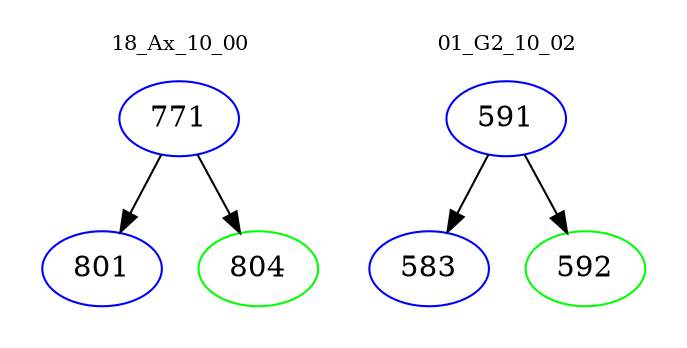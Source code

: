 digraph{
subgraph cluster_0 {
color = white
label = "18_Ax_10_00";
fontsize=10;
T0_771 [label="771", color="blue"]
T0_771 -> T0_801 [color="black"]
T0_801 [label="801", color="blue"]
T0_771 -> T0_804 [color="black"]
T0_804 [label="804", color="green"]
}
subgraph cluster_1 {
color = white
label = "01_G2_10_02";
fontsize=10;
T1_591 [label="591", color="blue"]
T1_591 -> T1_583 [color="black"]
T1_583 [label="583", color="blue"]
T1_591 -> T1_592 [color="black"]
T1_592 [label="592", color="green"]
}
}
